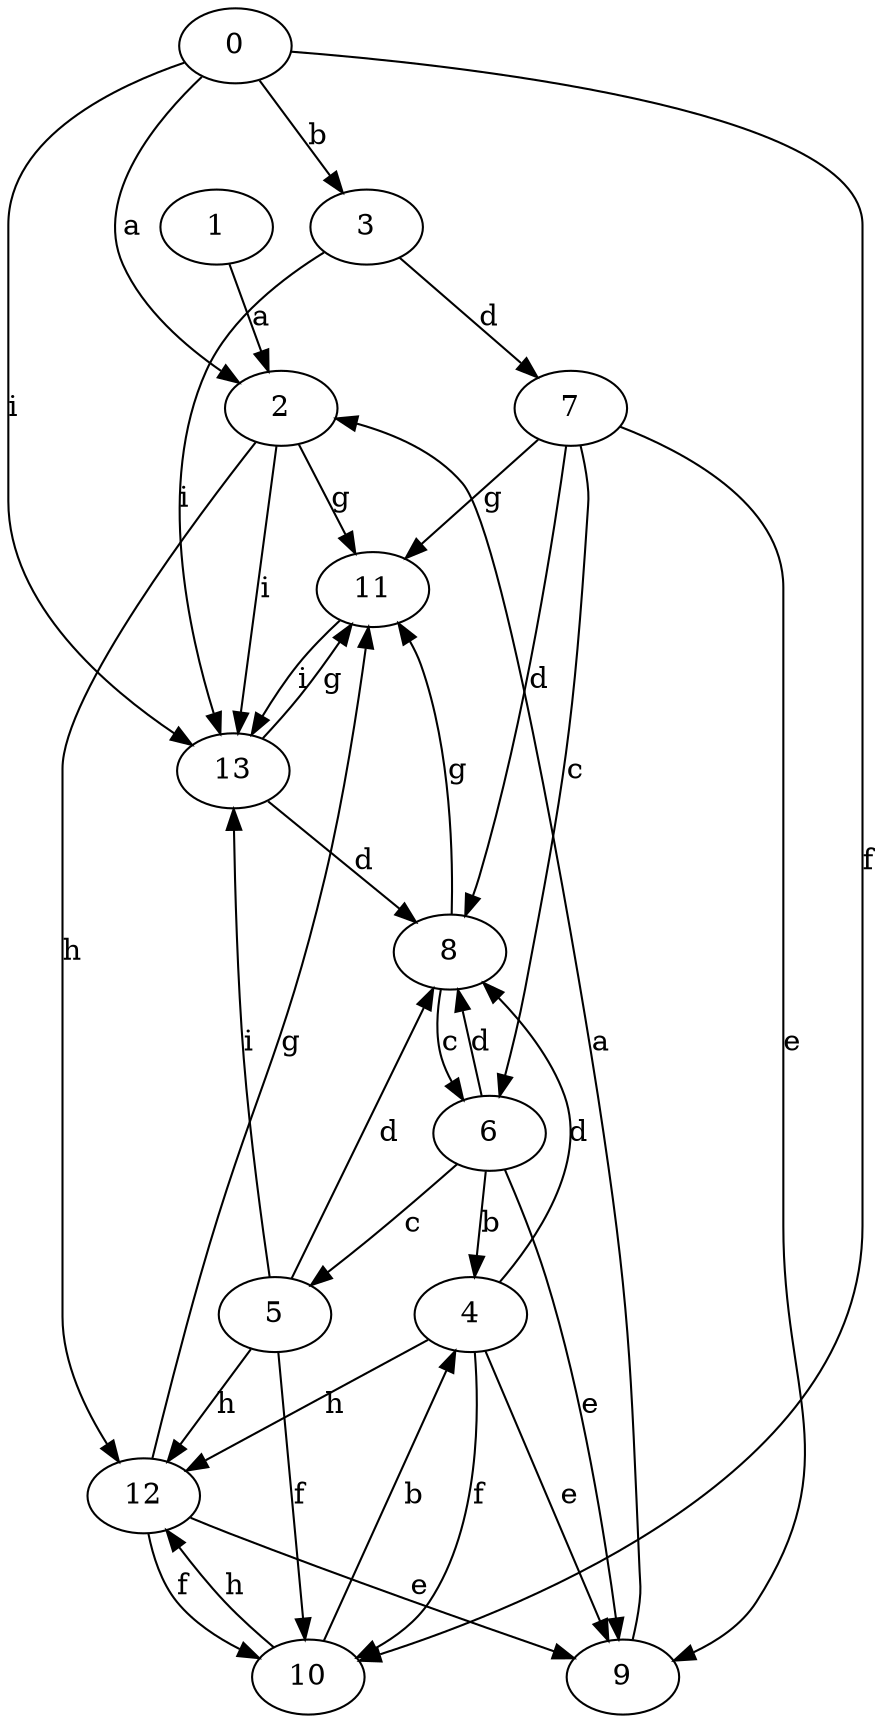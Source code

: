 strict digraph  {
1;
0;
2;
3;
4;
5;
6;
7;
8;
9;
10;
11;
12;
13;
1 -> 2  [label=a];
0 -> 2  [label=a];
0 -> 3  [label=b];
0 -> 10  [label=f];
0 -> 13  [label=i];
2 -> 11  [label=g];
2 -> 12  [label=h];
2 -> 13  [label=i];
3 -> 7  [label=d];
3 -> 13  [label=i];
4 -> 8  [label=d];
4 -> 9  [label=e];
4 -> 10  [label=f];
4 -> 12  [label=h];
5 -> 8  [label=d];
5 -> 10  [label=f];
5 -> 12  [label=h];
5 -> 13  [label=i];
6 -> 4  [label=b];
6 -> 5  [label=c];
6 -> 8  [label=d];
6 -> 9  [label=e];
7 -> 6  [label=c];
7 -> 8  [label=d];
7 -> 9  [label=e];
7 -> 11  [label=g];
8 -> 6  [label=c];
8 -> 11  [label=g];
9 -> 2  [label=a];
10 -> 4  [label=b];
10 -> 12  [label=h];
11 -> 13  [label=i];
12 -> 9  [label=e];
12 -> 10  [label=f];
12 -> 11  [label=g];
13 -> 8  [label=d];
13 -> 11  [label=g];
}
